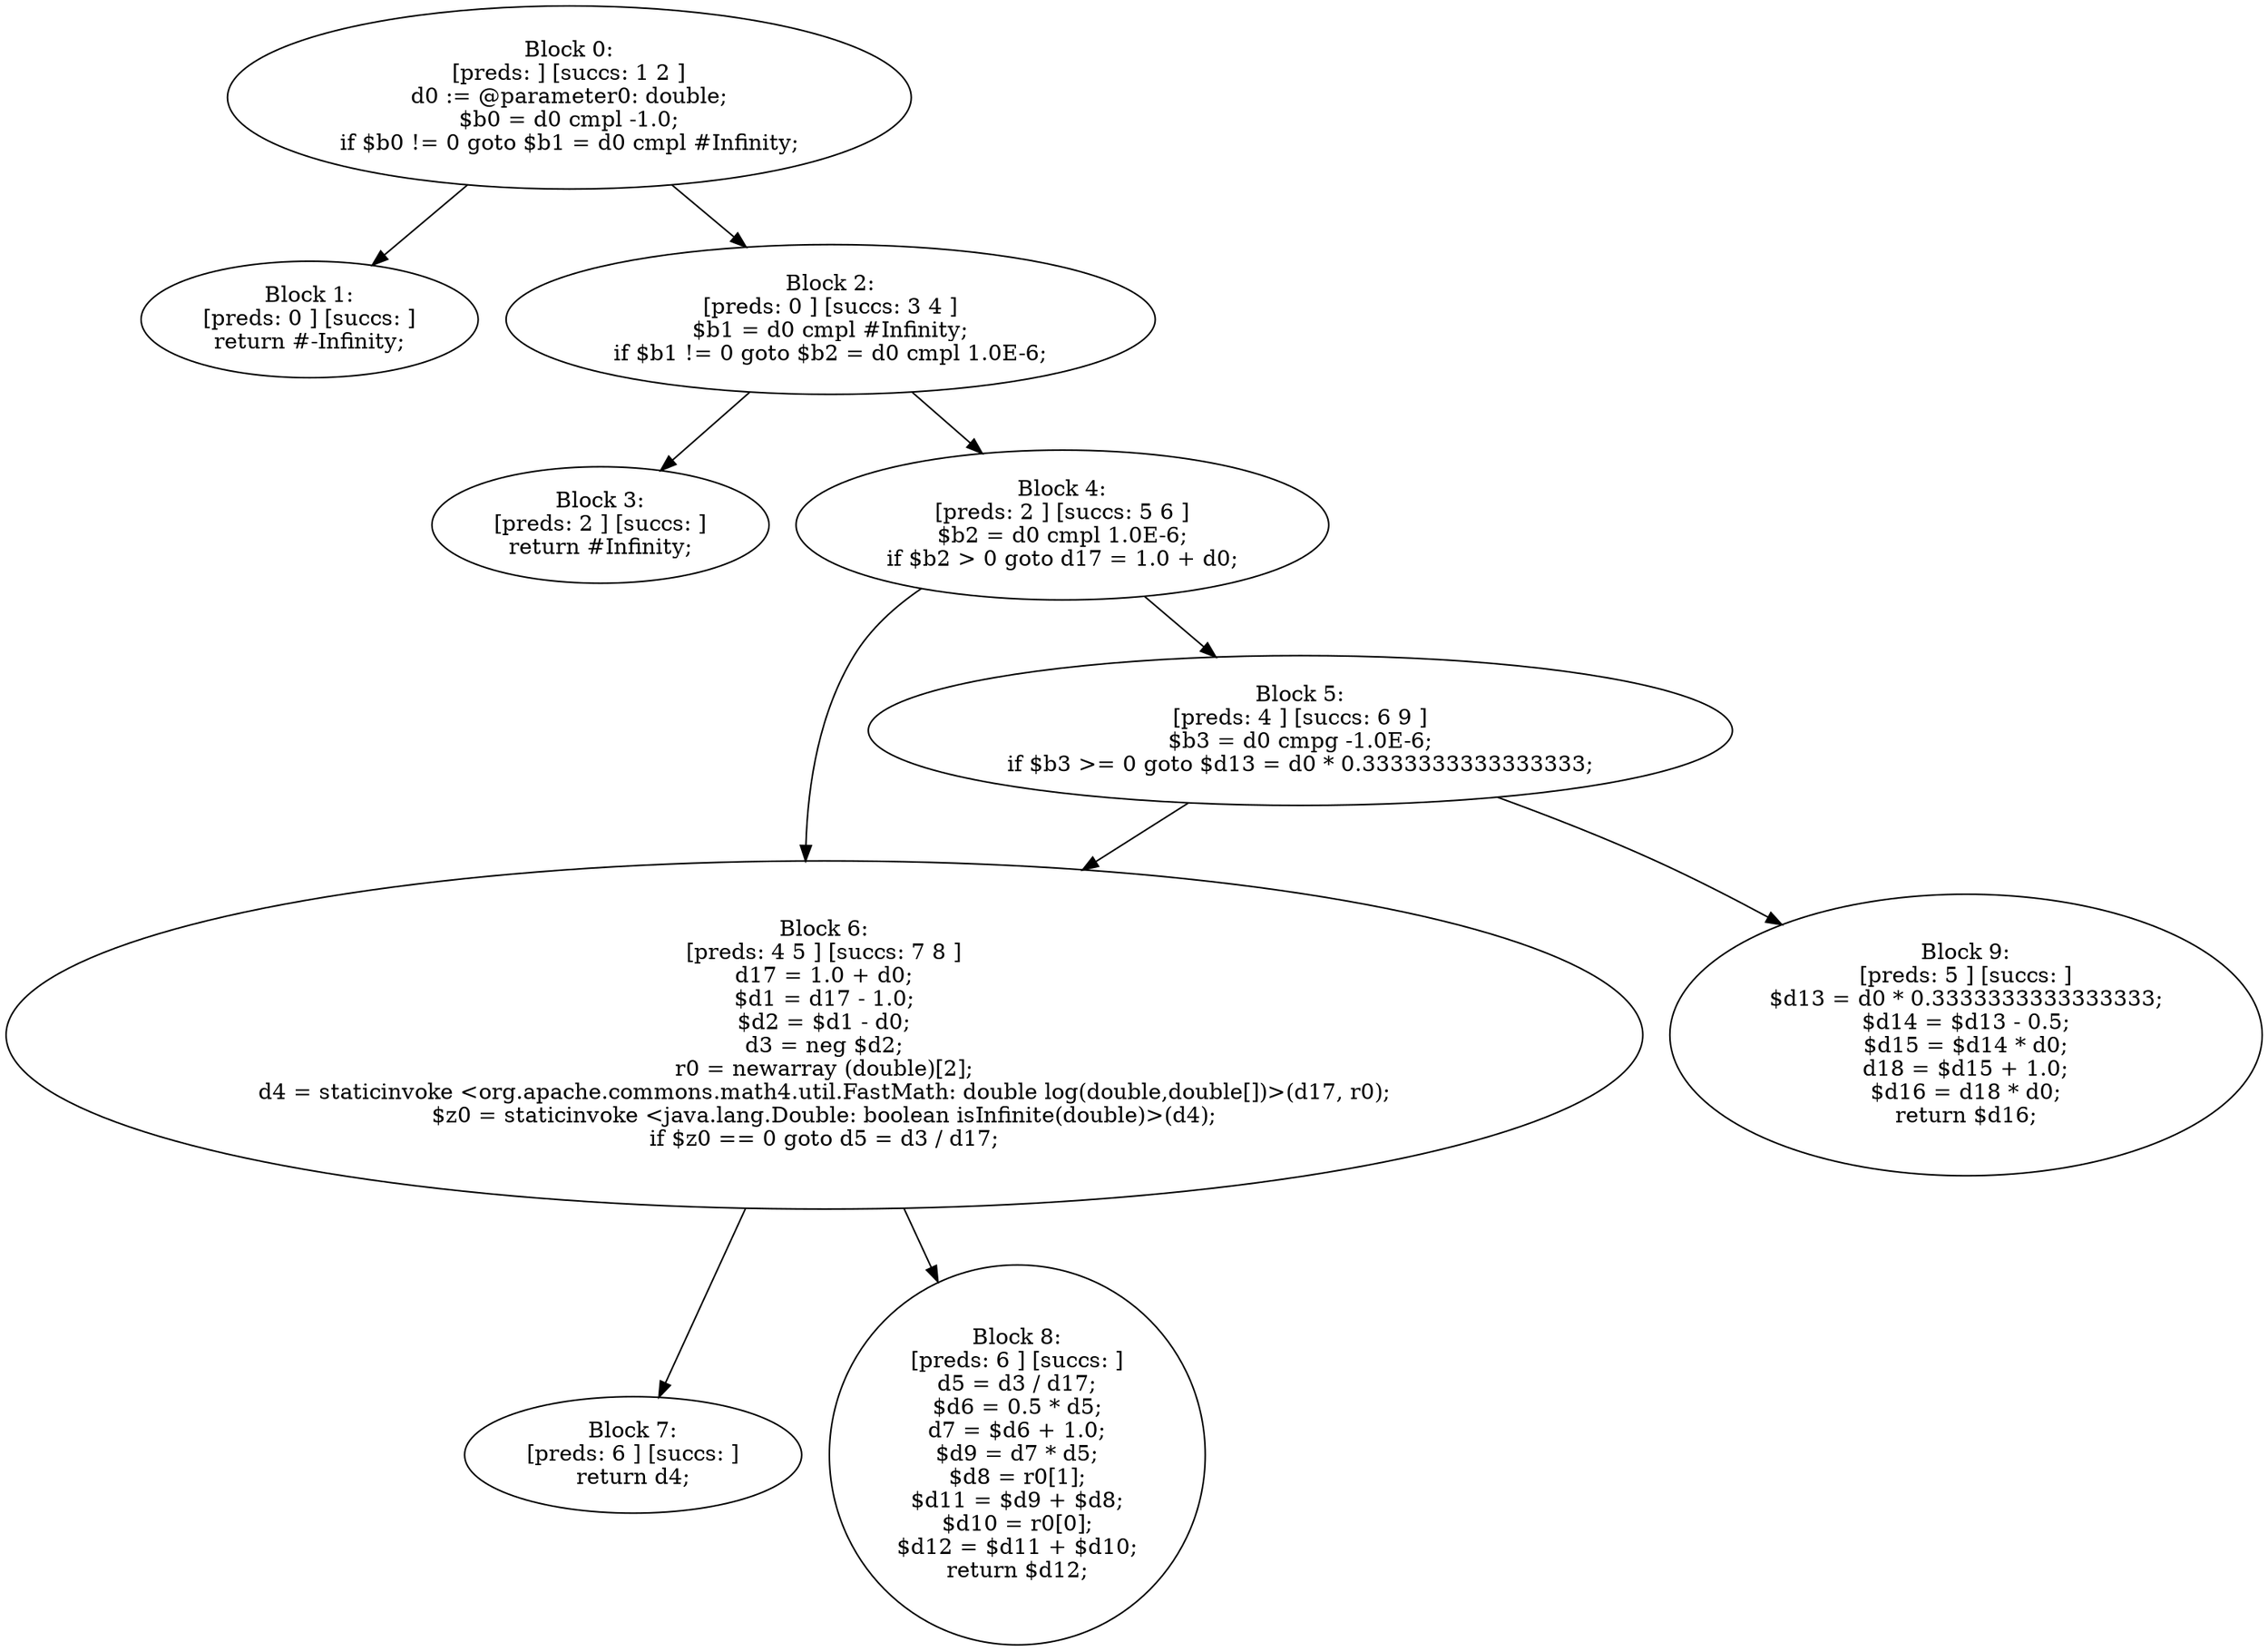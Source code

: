 digraph "unitGraph" {
    "Block 0:
[preds: ] [succs: 1 2 ]
d0 := @parameter0: double;
$b0 = d0 cmpl -1.0;
if $b0 != 0 goto $b1 = d0 cmpl #Infinity;
"
    "Block 1:
[preds: 0 ] [succs: ]
return #-Infinity;
"
    "Block 2:
[preds: 0 ] [succs: 3 4 ]
$b1 = d0 cmpl #Infinity;
if $b1 != 0 goto $b2 = d0 cmpl 1.0E-6;
"
    "Block 3:
[preds: 2 ] [succs: ]
return #Infinity;
"
    "Block 4:
[preds: 2 ] [succs: 5 6 ]
$b2 = d0 cmpl 1.0E-6;
if $b2 > 0 goto d17 = 1.0 + d0;
"
    "Block 5:
[preds: 4 ] [succs: 6 9 ]
$b3 = d0 cmpg -1.0E-6;
if $b3 >= 0 goto $d13 = d0 * 0.3333333333333333;
"
    "Block 6:
[preds: 4 5 ] [succs: 7 8 ]
d17 = 1.0 + d0;
$d1 = d17 - 1.0;
$d2 = $d1 - d0;
d3 = neg $d2;
r0 = newarray (double)[2];
d4 = staticinvoke <org.apache.commons.math4.util.FastMath: double log(double,double[])>(d17, r0);
$z0 = staticinvoke <java.lang.Double: boolean isInfinite(double)>(d4);
if $z0 == 0 goto d5 = d3 / d17;
"
    "Block 7:
[preds: 6 ] [succs: ]
return d4;
"
    "Block 8:
[preds: 6 ] [succs: ]
d5 = d3 / d17;
$d6 = 0.5 * d5;
d7 = $d6 + 1.0;
$d9 = d7 * d5;
$d8 = r0[1];
$d11 = $d9 + $d8;
$d10 = r0[0];
$d12 = $d11 + $d10;
return $d12;
"
    "Block 9:
[preds: 5 ] [succs: ]
$d13 = d0 * 0.3333333333333333;
$d14 = $d13 - 0.5;
$d15 = $d14 * d0;
d18 = $d15 + 1.0;
$d16 = d18 * d0;
return $d16;
"
    "Block 0:
[preds: ] [succs: 1 2 ]
d0 := @parameter0: double;
$b0 = d0 cmpl -1.0;
if $b0 != 0 goto $b1 = d0 cmpl #Infinity;
"->"Block 1:
[preds: 0 ] [succs: ]
return #-Infinity;
";
    "Block 0:
[preds: ] [succs: 1 2 ]
d0 := @parameter0: double;
$b0 = d0 cmpl -1.0;
if $b0 != 0 goto $b1 = d0 cmpl #Infinity;
"->"Block 2:
[preds: 0 ] [succs: 3 4 ]
$b1 = d0 cmpl #Infinity;
if $b1 != 0 goto $b2 = d0 cmpl 1.0E-6;
";
    "Block 2:
[preds: 0 ] [succs: 3 4 ]
$b1 = d0 cmpl #Infinity;
if $b1 != 0 goto $b2 = d0 cmpl 1.0E-6;
"->"Block 3:
[preds: 2 ] [succs: ]
return #Infinity;
";
    "Block 2:
[preds: 0 ] [succs: 3 4 ]
$b1 = d0 cmpl #Infinity;
if $b1 != 0 goto $b2 = d0 cmpl 1.0E-6;
"->"Block 4:
[preds: 2 ] [succs: 5 6 ]
$b2 = d0 cmpl 1.0E-6;
if $b2 > 0 goto d17 = 1.0 + d0;
";
    "Block 4:
[preds: 2 ] [succs: 5 6 ]
$b2 = d0 cmpl 1.0E-6;
if $b2 > 0 goto d17 = 1.0 + d0;
"->"Block 5:
[preds: 4 ] [succs: 6 9 ]
$b3 = d0 cmpg -1.0E-6;
if $b3 >= 0 goto $d13 = d0 * 0.3333333333333333;
";
    "Block 4:
[preds: 2 ] [succs: 5 6 ]
$b2 = d0 cmpl 1.0E-6;
if $b2 > 0 goto d17 = 1.0 + d0;
"->"Block 6:
[preds: 4 5 ] [succs: 7 8 ]
d17 = 1.0 + d0;
$d1 = d17 - 1.0;
$d2 = $d1 - d0;
d3 = neg $d2;
r0 = newarray (double)[2];
d4 = staticinvoke <org.apache.commons.math4.util.FastMath: double log(double,double[])>(d17, r0);
$z0 = staticinvoke <java.lang.Double: boolean isInfinite(double)>(d4);
if $z0 == 0 goto d5 = d3 / d17;
";
    "Block 5:
[preds: 4 ] [succs: 6 9 ]
$b3 = d0 cmpg -1.0E-6;
if $b3 >= 0 goto $d13 = d0 * 0.3333333333333333;
"->"Block 6:
[preds: 4 5 ] [succs: 7 8 ]
d17 = 1.0 + d0;
$d1 = d17 - 1.0;
$d2 = $d1 - d0;
d3 = neg $d2;
r0 = newarray (double)[2];
d4 = staticinvoke <org.apache.commons.math4.util.FastMath: double log(double,double[])>(d17, r0);
$z0 = staticinvoke <java.lang.Double: boolean isInfinite(double)>(d4);
if $z0 == 0 goto d5 = d3 / d17;
";
    "Block 5:
[preds: 4 ] [succs: 6 9 ]
$b3 = d0 cmpg -1.0E-6;
if $b3 >= 0 goto $d13 = d0 * 0.3333333333333333;
"->"Block 9:
[preds: 5 ] [succs: ]
$d13 = d0 * 0.3333333333333333;
$d14 = $d13 - 0.5;
$d15 = $d14 * d0;
d18 = $d15 + 1.0;
$d16 = d18 * d0;
return $d16;
";
    "Block 6:
[preds: 4 5 ] [succs: 7 8 ]
d17 = 1.0 + d0;
$d1 = d17 - 1.0;
$d2 = $d1 - d0;
d3 = neg $d2;
r0 = newarray (double)[2];
d4 = staticinvoke <org.apache.commons.math4.util.FastMath: double log(double,double[])>(d17, r0);
$z0 = staticinvoke <java.lang.Double: boolean isInfinite(double)>(d4);
if $z0 == 0 goto d5 = d3 / d17;
"->"Block 7:
[preds: 6 ] [succs: ]
return d4;
";
    "Block 6:
[preds: 4 5 ] [succs: 7 8 ]
d17 = 1.0 + d0;
$d1 = d17 - 1.0;
$d2 = $d1 - d0;
d3 = neg $d2;
r0 = newarray (double)[2];
d4 = staticinvoke <org.apache.commons.math4.util.FastMath: double log(double,double[])>(d17, r0);
$z0 = staticinvoke <java.lang.Double: boolean isInfinite(double)>(d4);
if $z0 == 0 goto d5 = d3 / d17;
"->"Block 8:
[preds: 6 ] [succs: ]
d5 = d3 / d17;
$d6 = 0.5 * d5;
d7 = $d6 + 1.0;
$d9 = d7 * d5;
$d8 = r0[1];
$d11 = $d9 + $d8;
$d10 = r0[0];
$d12 = $d11 + $d10;
return $d12;
";
}
